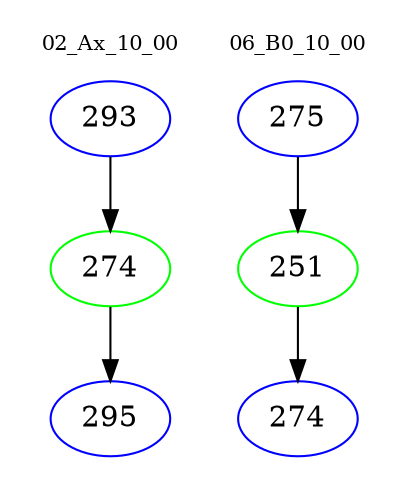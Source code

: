 digraph{
subgraph cluster_0 {
color = white
label = "02_Ax_10_00";
fontsize=10;
T0_293 [label="293", color="blue"]
T0_293 -> T0_274 [color="black"]
T0_274 [label="274", color="green"]
T0_274 -> T0_295 [color="black"]
T0_295 [label="295", color="blue"]
}
subgraph cluster_1 {
color = white
label = "06_B0_10_00";
fontsize=10;
T1_275 [label="275", color="blue"]
T1_275 -> T1_251 [color="black"]
T1_251 [label="251", color="green"]
T1_251 -> T1_274 [color="black"]
T1_274 [label="274", color="blue"]
}
}
